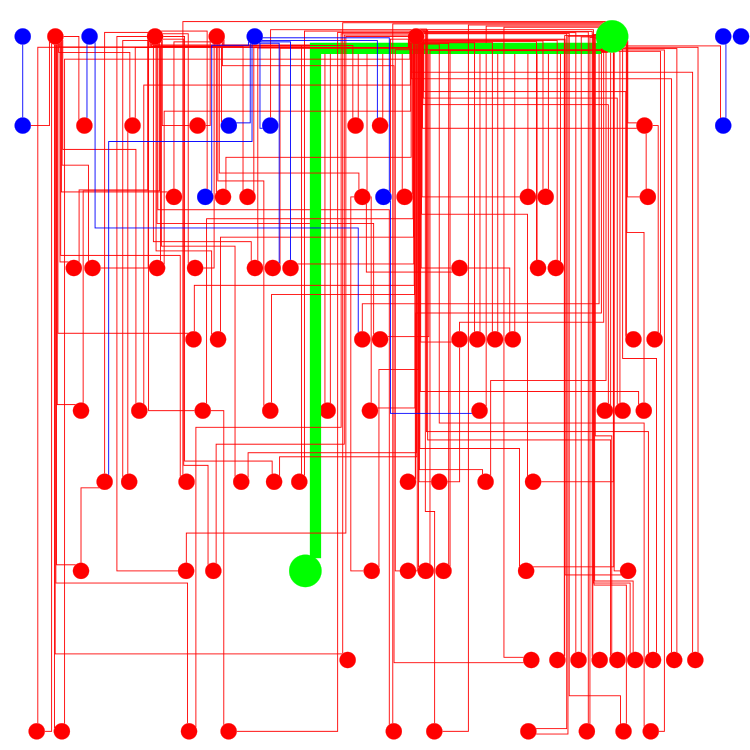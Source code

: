 graph "trial_P=2_A=1_R=2"{


    graph [splines=splines];
    graph [nodesep=0.1];
    graph [ranksep=1];
    graph [size=5];
    graph [ratio=fill];
    // graph [splines=false];      // straight
    // graph [splines=true];       // curcy
    // graph [splines=polyline];   // piecewise
    graph [splines=ortho];      // ortho
    node [style=filled];
    node [fontcolor=white];
    node [fixedsize=true];
    subgraph labels {
        node[style=invis];edge[style=invis]
        Gen0 -- Gen1 -- Gen2 -- Gen3 -- Gen4 -- Gen5 -- Gen6 -- Gen7 -- Gen8 -- Gen9;
    }


    {rank=same;Gen0;"0:0";"0:1";"0:2";"0:3";"0:4";"0:5";"0:6";"0:7";"0:8";"0:9";}
    {rank=same;Gen1;"1:0";"1:1";"1:2";"1:3";"1:4";"1:5";"1:6";"1:7";"1:8";"1:9";}
    {rank=same;Gen2;"2:0";"2:1";"2:2";"2:3";"2:4";"2:5";"2:6";"2:7";"2:8";"2:9";}
    {rank=same;Gen3;"3:0";"3:1";"3:2";"3:3";"3:4";"3:5";"3:6";"3:7";"3:8";"3:9";}
    {rank=same;Gen4;"4:0";"4:1";"4:2";"4:3";"4:4";"4:5";"4:6";"4:7";"4:8";"4:9";}
    {rank=same;Gen5;"5:0";"5:1";"5:2";"5:3";"5:4";"5:5";"5:6";"5:7";"5:8";"5:9";}
    {rank=same;Gen6;"6:0";"6:1";"6:2";"6:3";"6:4";"6:5";"6:6";"6:7";"6:8";"6:9";}
    {rank=same;Gen7;"7:0";"7:1";"7:2";"7:3";"7:4";"7:5";"7:6";"7:7";"7:8";"7:9";}
    {rank=same;Gen8;"8:0";"8:1";"8:2";"8:3";"8:4";"8:5";"8:6";"8:7";"8:8";"8:9";}
    {rank=same;Gen9;"9:0";"9:1";"9:2";"9:3";"9:4";"9:5";"9:6";"9:7";"9:8";"9:9";}


    "0:0" [color="red" shape=circle width=1 fontsize=20.0 label=""];
    "0:1" [color="green" shape=circle width=2 fontsize=20.0 label=""];
    "0:2" [color="red" shape=circle width=1 fontsize=20.0 label=""];
    "0:3" [color="red" shape=circle width=1 fontsize=20.0 label=""];
    "0:4" [color="red" shape=circle width=1 fontsize=20.0 label=""];
    "0:5" [color="blue" shape=circle width=1 fontsize=20.0 label=""];
    "0:6" [color="blue" shape=circle width=1 fontsize=20.0 label=""];
    "0:7" [color="blue" shape=circle width=1 fontsize=20.0 label=""];
    "0:8" [color="blue" shape=circle width=1 fontsize=20.0 label=""];
    "0:9" [color="blue" shape=circle width=1 fontsize=20.0 label=""];
    "1:0" [color="blue" shape=circle width=1 fontsize=20.0 label=""];
    "1:1" [color="red" shape=circle width=1 fontsize=20.0 label=""];
    "1:2" [color="blue" shape=circle width=1 fontsize=20.0 label=""];
    "1:3" [color="red" shape=circle width=1 fontsize=20.0 label=""];
    "1:4" [color="red" shape=circle width=1 fontsize=20.0 label=""];
    "1:5" [color="red" shape=circle width=1 fontsize=20.0 label=""];
    "1:6" [color="blue" shape=circle width=1 fontsize=20.0 label=""];
    "1:7" [color="red" shape=circle width=1 fontsize=20.0 label=""];
    "1:8" [color="blue" shape=circle width=1 fontsize=20.0 label=""];
    "1:9" [color="red" shape=circle width=1 fontsize=20.0 label=""];
    "2:0" [color="red" shape=circle width=1 fontsize=20.0 label=""];
    "2:1" [color="blue" shape=circle width=1 fontsize=20.0 label=""];
    "2:2" [color="red" shape=circle width=1 fontsize=20.0 label=""];
    "2:3" [color="blue" shape=circle width=1 fontsize=20.0 label=""];
    "2:4" [color="red" shape=circle width=1 fontsize=20.0 label=""];
    "2:5" [color="red" shape=circle width=1 fontsize=20.0 label=""];
    "2:6" [color="red" shape=circle width=1 fontsize=20.0 label=""];
    "2:7" [color="red" shape=circle width=1 fontsize=20.0 label=""];
    "2:8" [color="red" shape=circle width=1 fontsize=20.0 label=""];
    "2:9" [color="red" shape=circle width=1 fontsize=20.0 label=""];
    "3:0" [color="red" shape=circle width=1 fontsize=20.0 label=""];
    "3:1" [color="red" shape=circle width=1 fontsize=20.0 label=""];
    "3:2" [color="red" shape=circle width=1 fontsize=20.0 label=""];
    "3:3" [color="red" shape=circle width=1 fontsize=20.0 label=""];
    "3:4" [color="red" shape=circle width=1 fontsize=20.0 label=""];
    "3:5" [color="red" shape=circle width=1 fontsize=20.0 label=""];
    "3:6" [color="red" shape=circle width=1 fontsize=20.0 label=""];
    "3:7" [color="red" shape=circle width=1 fontsize=20.0 label=""];
    "3:8" [color="red" shape=circle width=1 fontsize=20.0 label=""];
    "3:9" [color="red" shape=circle width=1 fontsize=20.0 label=""];
    "4:0" [color="red" shape=circle width=1 fontsize=20.0 label=""];
    "4:1" [color="red" shape=circle width=1 fontsize=20.0 label=""];
    "4:2" [color="red" shape=circle width=1 fontsize=20.0 label=""];
    "4:3" [color="red" shape=circle width=1 fontsize=20.0 label=""];
    "4:4" [color="red" shape=circle width=1 fontsize=20.0 label=""];
    "4:5" [color="red" shape=circle width=1 fontsize=20.0 label=""];
    "4:6" [color="red" shape=circle width=1 fontsize=20.0 label=""];
    "4:7" [color="red" shape=circle width=1 fontsize=20.0 label=""];
    "4:8" [color="red" shape=circle width=1 fontsize=20.0 label=""];
    "4:9" [color="red" shape=circle width=1 fontsize=20.0 label=""];
    "5:0" [color="red" shape=circle width=1 fontsize=20.0 label=""];
    "5:1" [color="red" shape=circle width=1 fontsize=20.0 label=""];
    "5:2" [color="red" shape=circle width=1 fontsize=20.0 label=""];
    "5:3" [color="red" shape=circle width=1 fontsize=20.0 label=""];
    "5:4" [color="red" shape=circle width=1 fontsize=20.0 label=""];
    "5:5" [color="red" shape=circle width=1 fontsize=20.0 label=""];
    "5:6" [color="red" shape=circle width=1 fontsize=20.0 label=""];
    "5:7" [color="red" shape=circle width=1 fontsize=20.0 label=""];
    "5:8" [color="red" shape=circle width=1 fontsize=20.0 label=""];
    "5:9" [color="red" shape=circle width=1 fontsize=20.0 label=""];
    "6:0" [color="red" shape=circle width=1 fontsize=20.0 label=""];
    "6:1" [color="red" shape=circle width=1 fontsize=20.0 label=""];
    "6:2" [color="red" shape=circle width=1 fontsize=20.0 label=""];
    "6:3" [color="red" shape=circle width=1 fontsize=20.0 label=""];
    "6:4" [color="red" shape=circle width=1 fontsize=20.0 label=""];
    "6:5" [color="red" shape=circle width=1 fontsize=20.0 label=""];
    "6:6" [color="red" shape=circle width=1 fontsize=20.0 label=""];
    "6:7" [color="red" shape=circle width=1 fontsize=20.0 label=""];
    "6:8" [color="red" shape=circle width=1 fontsize=20.0 label=""];
    "6:9" [color="red" shape=circle width=1 fontsize=20.0 label=""];
    "7:0" [color="green" shape=circle width=2 fontsize=20.0 label=""];
    "7:1" [color="red" shape=circle width=1 fontsize=20.0 label=""];
    "7:2" [color="red" shape=circle width=1 fontsize=20.0 label=""];
    "7:3" [color="red" shape=circle width=1 fontsize=20.0 label=""];
    "7:4" [color="red" shape=circle width=1 fontsize=20.0 label=""];
    "7:5" [color="red" shape=circle width=1 fontsize=20.0 label=""];
    "7:6" [color="red" shape=circle width=1 fontsize=20.0 label=""];
    "7:7" [color="red" shape=circle width=1 fontsize=20.0 label=""];
    "7:8" [color="red" shape=circle width=1 fontsize=20.0 label=""];
    "7:9" [color="red" shape=circle width=1 fontsize=20.0 label=""];
    "8:0" [color="red" shape=circle width=1 fontsize=20.0 label=""];
    "8:1" [color="red" shape=circle width=1 fontsize=20.0 label=""];
    "8:2" [color="red" shape=circle width=1 fontsize=20.0 label=""];
    "8:3" [color="red" shape=circle width=1 fontsize=20.0 label=""];
    "8:4" [color="red" shape=circle width=1 fontsize=20.0 label=""];
    "8:5" [color="red" shape=circle width=1 fontsize=20.0 label=""];
    "8:6" [color="red" shape=circle width=1 fontsize=20.0 label=""];
    "8:7" [color="red" shape=circle width=1 fontsize=20.0 label=""];
    "8:8" [color="red" shape=circle width=1 fontsize=20.0 label=""];
    "8:9" [color="red" shape=circle width=1 fontsize=20.0 label=""];
    "9:0" [color="red" shape=circle width=1 fontsize=20.0 label=""];
    "9:1" [color="red" shape=circle width=1 fontsize=20.0 label=""];
    "9:2" [color="red" shape=circle width=1 fontsize=20.0 label=""];
    "9:3" [color="red" shape=circle width=1 fontsize=20.0 label=""];
    "9:4" [color="red" shape=circle width=1 fontsize=20.0 label=""];
    "9:5" [color="red" shape=circle width=1 fontsize=20.0 label=""];
    "9:6" [color="red" shape=circle width=1 fontsize=20.0 label=""];
    "9:7" [color="red" shape=circle width=1 fontsize=20.0 label=""];
    "9:8" [color="red" shape=circle width=1 fontsize=20.0 label=""];
    "9:9" [color="red" shape=circle width=1 fontsize=20.0 label=""];


    "0:0" -- "1:7" [color="red" penwidth=4];
    "0:0" -- "1:8" [color="red" penwidth=4];
    "0:0" -- "2:3" [color="red" penwidth=4];
    "0:0" -- "2:4" [color="red" penwidth=4];
    "0:0" -- "2:5" [color="red" penwidth=4];
    "0:0" -- "2:7" [color="red" penwidth=4];
    "0:0" -- "3:1" [color="red" penwidth=4];
    "0:0" -- "3:4" [color="red" penwidth=4];
    "0:0" -- "3:5" [color="red" penwidth=4];
    "0:0" -- "3:9" [color="red" penwidth=4];
    "0:0" -- "4:4" [color="red" penwidth=4];
    "0:0" -- "4:7" [color="red" penwidth=4];
    "0:0" -- "5:0" [color="red" penwidth=4];
    "0:0" -- "5:6" [color="red" penwidth=4];
    "0:0" -- "5:9" [color="red" penwidth=4];
    "0:0" -- "6:1" [color="red" penwidth=4];
    "0:0" -- "6:3" [color="red" penwidth=4];
    "0:0" -- "6:5" [color="red" penwidth=4];
    "0:0" -- "6:9" [color="red" penwidth=4];
    "0:0" -- "7:0" [color="red" penwidth=4];
    "0:0" -- "7:6" [color="red" penwidth=4];
    "0:0" -- "7:8" [color="red" penwidth=4];
    "0:0" -- "9:8" [color="red" penwidth=4];
    "0:0" -- "9:9" [color="red" penwidth=4];
    "0:1" -- "1:2" [color="red" penwidth=4];
    "0:1" -- "1:3" [color="red" penwidth=4];
    "0:1" -- "1:5" [color="red" penwidth=4];
    "0:1" -- "1:9" [color="red" penwidth=4];
    "0:1" -- "2:0" [color="red" penwidth=4];
    "0:1" -- "2:2" [color="red" penwidth=4];
    "0:1" -- "2:7" [color="red" penwidth=4];
    "0:1" -- "2:8" [color="red" penwidth=4];
    "0:1" -- "2:9" [color="red" penwidth=4];
    "0:1" -- "3:0" [color="red" penwidth=4];
    "0:1" -- "3:2" [color="red" penwidth=4];
    "0:1" -- "4:0" [color="red" penwidth=4];
    "0:1" -- "4:1" [color="red" penwidth=4];
    "0:1" -- "4:3" [color="red" penwidth=4];
    "0:1" -- "4:4" [color="red" penwidth=4];
    "0:1" -- "4:5" [color="red" penwidth=4];
    "0:1" -- "4:6" [color="red" penwidth=4];
    "0:1" -- "4:8" [color="red" penwidth=4];
    "0:1" -- "4:9" [color="red" penwidth=4];
    "0:1" -- "5:0" [color="red" penwidth=4];
    "0:1" -- "5:2" [color="red" penwidth=4];
    "0:1" -- "5:3" [color="red" penwidth=4];
    "0:1" -- "5:7" [color="red" penwidth=4];
    "0:1" -- "5:8" [color="red" penwidth=4];
    "0:1" -- "6:0" [color="red" penwidth=4];
    "0:1" -- "6:4" [color="red" penwidth=4];
    "0:1" -- "6:6" [color="red" penwidth=4];
    "0:1" -- "6:8" [color="red" penwidth=4];
    "0:1" -- "7:0" [color="green" penwidth=50];
    "0:1" -- "7:1" [color="red" penwidth=4];
    "0:1" -- "7:3" [color="red" penwidth=4];
    "0:1" -- "7:4" [color="red" penwidth=4];
    "0:1" -- "7:7" [color="red" penwidth=4];
    "0:1" -- "7:9" [color="red" penwidth=4];
    "0:1" -- "8:0" [color="red" penwidth=4];
    "0:1" -- "8:1" [color="red" penwidth=4];
    "0:1" -- "8:2" [color="red" penwidth=4];
    "0:1" -- "8:3" [color="red" penwidth=4];
    "0:1" -- "8:4" [color="red" penwidth=4];
    "0:1" -- "8:5" [color="red" penwidth=4];
    "0:1" -- "8:6" [color="red" penwidth=4];
    "0:1" -- "8:7" [color="red" penwidth=4];
    "0:1" -- "8:8" [color="red" penwidth=4];
    "0:1" -- "8:9" [color="red" penwidth=4];
    "0:1" -- "9:2" [color="red" penwidth=4];
    "0:1" -- "9:4" [color="red" penwidth=4];
    "0:1" -- "9:5" [color="red" penwidth=4];
    "0:1" -- "9:6" [color="red" penwidth=4];
    "0:1" -- "9:7" [color="red" penwidth=4];
    "0:1" -- "9:9" [color="red" penwidth=4];
    "0:2" -- "1:0" [color="red" penwidth=4];
    "0:2" -- "1:1" [color="red" penwidth=4];
    "0:2" -- "1:9" [color="red" penwidth=4];
    "0:2" -- "2:1" [color="red" penwidth=4];
    "0:2" -- "2:4" [color="red" penwidth=4];
    "0:2" -- "2:5" [color="red" penwidth=4];
    "0:2" -- "2:8" [color="red" penwidth=4];
    "0:2" -- "2:9" [color="red" penwidth=4];
    "0:2" -- "3:0" [color="red" penwidth=4];
    "0:2" -- "3:1" [color="red" penwidth=4];
    "0:2" -- "3:2" [color="red" penwidth=4];
    "0:2" -- "3:3" [color="red" penwidth=4];
    "0:2" -- "3:6" [color="red" penwidth=4];
    "0:2" -- "3:7" [color="red" penwidth=4];
    "0:2" -- "3:8" [color="red" penwidth=4];
    "0:2" -- "4:0" [color="red" penwidth=4];
    "0:2" -- "4:1" [color="red" penwidth=4];
    "0:2" -- "4:2" [color="red" penwidth=4];
    "0:2" -- "4:3" [color="red" penwidth=4];
    "0:2" -- "4:5" [color="red" penwidth=4];
    "0:2" -- "4:7" [color="red" penwidth=4];
    "0:2" -- "5:1" [color="red" penwidth=4];
    "0:2" -- "5:2" [color="red" penwidth=4];
    "0:2" -- "5:3" [color="red" penwidth=4];
    "0:2" -- "5:4" [color="red" penwidth=4];
    "0:2" -- "5:5" [color="red" penwidth=4];
    "0:2" -- "5:8" [color="red" penwidth=4];
    "0:2" -- "5:9" [color="red" penwidth=4];
    "0:2" -- "6:2" [color="red" penwidth=4];
    "0:2" -- "6:3" [color="red" penwidth=4];
    "0:2" -- "6:4" [color="red" penwidth=4];
    "0:2" -- "6:5" [color="red" penwidth=4];
    "0:2" -- "6:6" [color="red" penwidth=4];
    "0:2" -- "6:7" [color="red" penwidth=4];
    "0:2" -- "6:8" [color="red" penwidth=4];
    "0:2" -- "7:1" [color="red" penwidth=4];
    "0:2" -- "7:2" [color="red" penwidth=4];
    "0:2" -- "7:3" [color="red" penwidth=4];
    "0:2" -- "7:4" [color="red" penwidth=4];
    "0:2" -- "7:6" [color="red" penwidth=4];
    "0:2" -- "7:7" [color="red" penwidth=4];
    "0:2" -- "7:8" [color="red" penwidth=4];
    "0:2" -- "7:9" [color="red" penwidth=4];
    "0:2" -- "8:0" [color="red" penwidth=4];
    "0:2" -- "8:1" [color="red" penwidth=4];
    "0:2" -- "8:2" [color="red" penwidth=4];
    "0:2" -- "8:3" [color="red" penwidth=4];
    "0:2" -- "8:5" [color="red" penwidth=4];
    "0:2" -- "8:6" [color="red" penwidth=4];
    "0:2" -- "8:7" [color="red" penwidth=4];
    "0:2" -- "8:9" [color="red" penwidth=4];
    "0:2" -- "9:0" [color="red" penwidth=4];
    "0:2" -- "9:1" [color="red" penwidth=4];
    "0:2" -- "9:2" [color="red" penwidth=4];
    "0:2" -- "9:3" [color="red" penwidth=4];
    "0:2" -- "9:4" [color="red" penwidth=4];
    "0:2" -- "9:5" [color="red" penwidth=4];
    "0:2" -- "9:6" [color="red" penwidth=4];
    "0:2" -- "9:7" [color="red" penwidth=4];
    "0:3" -- "1:1" [color="red" penwidth=4];
    "0:3" -- "1:4" [color="red" penwidth=4];
    "0:3" -- "1:6" [color="red" penwidth=4];
    "0:3" -- "2:6" [color="red" penwidth=4];
    "0:3" -- "3:4" [color="red" penwidth=4];
    "0:3" -- "3:8" [color="red" penwidth=4];
    "0:3" -- "3:9" [color="red" penwidth=4];
    "0:3" -- "4:2" [color="red" penwidth=4];
    "0:3" -- "5:5" [color="red" penwidth=4];
    "0:3" -- "5:6" [color="red" penwidth=4];
    "0:3" -- "6:0" [color="red" penwidth=4];
    "0:3" -- "7:5" [color="red" penwidth=4];
    "0:3" -- "8:4" [color="red" penwidth=4];
    "0:3" -- "9:0" [color="red" penwidth=4];
    "0:3" -- "9:1" [color="red" penwidth=4];
    "0:3" -- "9:8" [color="red" penwidth=4];
    "0:4" -- "1:5" [color="red" penwidth=4];
    "0:4" -- "1:7" [color="red" penwidth=4];
    "0:4" -- "2:0" [color="red" penwidth=4];
    "0:4" -- "2:6" [color="red" penwidth=4];
    "0:4" -- "3:5" [color="red" penwidth=4];
    "0:4" -- "5:4" [color="red" penwidth=4];
    "0:4" -- "6:7" [color="red" penwidth=4];
    "0:4" -- "8:8" [color="red" penwidth=4];
    "0:6" -- "1:0" [color="blue" penwidth=4];
    "0:6" -- "1:3" [color="blue" penwidth=4];
    "0:6" -- "1:8" [color="blue" penwidth=4];
    "0:6" -- "2:1" [color="blue" penwidth=4];
    "0:6" -- "2:3" [color="blue" penwidth=4];
    "0:6" -- "3:3" [color="blue" penwidth=4];
    "0:6" -- "3:7" [color="blue" penwidth=4];
    "0:6" -- "6:1" [color="blue" penwidth=4];
    "0:7" -- "1:4" [color="blue" penwidth=4];
    "0:7" -- "4:6" [color="blue" penwidth=4];
    "0:8" -- "1:6" [color="blue" penwidth=4];
    "0:9" -- "1:2" [color="blue" penwidth=4];
    "1:1" -- "6:9" [color="red" penwidth=4];
    "1:9" -- "2:2" [color="red" penwidth=4];
    "1:9" -- "4:9" [color="red" penwidth=4];
    "2:0" -- "3:6" [color="red" penwidth=4];
    "2:0" -- "5:1" [color="red" penwidth=4];
    "2:0" -- "7:2" [color="red" penwidth=4];
    "2:1" -- "5:7" [color="blue" penwidth=4];
    "3:6" -- "4:8" [color="red" penwidth=4];
    "4:1" -- "6:2" [color="red" penwidth=4];
    "5:9" -- "9:3" [color="red" penwidth=4];
    "6:1" -- "7:5" [color="red" penwidth=4];
}
